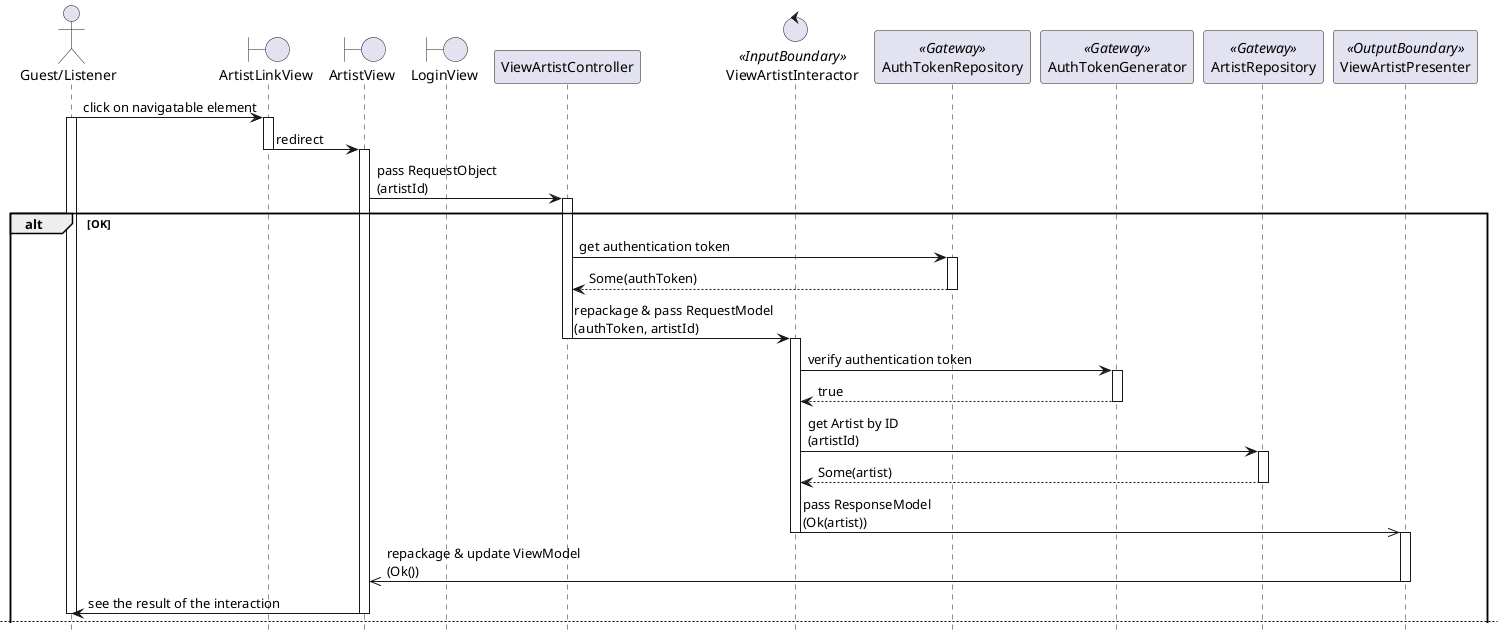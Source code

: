 @startuml

hide footbox
skinparam BackgroundColor transparent

actor "Guest/Listener"
boundary ArtistLinkView
boundary ArtistView
boundary LoginView
participant ViewArtistController
control ViewArtistInteractor <<InputBoundary>>
participant AuthTokenRepository <<Gateway>>
participant AuthTokenGenerator <<Gateway>>
participant ArtistRepository <<Gateway>>
participant ViewArtistPresenter <<OutputBoundary>>

"Guest/Listener" -> ArtistLinkView: click on navigatable element
activate "Guest/Listener"
activate ArtistLinkView

ArtistLinkView -> ArtistView: redirect
deactivate ArtistLinkView
activate ArtistView

ArtistView -> ViewArtistController: pass RequestObject\n(artistId)
activate ViewArtistController
    
alt OK
    ViewArtistController -> AuthTokenRepository: get authentication token
    activate AuthTokenRepository
    return Some(authToken)
    deactivate AuthTokenRepository

    ViewArtistController -> ViewArtistInteractor: repackage & pass RequestModel\n(authToken, artistId)
    deactivate ViewArtistController
    activate ViewArtistInteractor

    ViewArtistInteractor -> AuthTokenGenerator: verify authentication token
    activate AuthTokenGenerator
    return true
    deactivate AuthTokenGenerator

    ViewArtistInteractor -> ArtistRepository: get Artist by ID\n(artistId)
    activate ArtistRepository
    return Some(artist)
    deactivate ArtistRepository

    ViewArtistInteractor ->> ViewArtistPresenter: pass ResponseModel\n(Ok(artist))
    deactivate ViewArtistInteractor
    activate ViewArtistPresenter

    ViewArtistPresenter ->> ArtistView: repackage & update ViewModel\n(Ok())
    deactivate ViewArtistPresenter

    ArtistView -> "Guest/Listener": see the result of the interaction
    deactivate ArtistView
    deactivate "Guest/Listener"
    
    newpage

else Error: Authentication token not found
    ViewArtistController -> AuthTokenRepository: get authentication token
    activate ViewArtistController
    activate "Guest/Listener"
    activate ArtistView
    activate AuthTokenRepository
    return None
    deactivate AuthTokenRepository

    ViewArtistController -> LoginView: redirect
    deactivate ArtistView
    deactivate ViewArtistController
    activate LoginView

    LoginView -> "Guest/Listener": see the result of the interaction
    deactivate LoginView
    deactivate "Guest/Listener"
    
else Error: Authentication token invalid
    ViewArtistController -> AuthTokenRepository: get authentication token
    activate ViewArtistController
    activate "Guest/Listener"
    activate ArtistView
    activate AuthTokenRepository
    return Some(authToken)
    deactivate AuthTokenRepository

    ViewArtistController -> ViewArtistInteractor: repackage & pass RequestModel\n(authToken, artistId)
    deactivate ViewArtistController
    activate ViewArtistInteractor

    ViewArtistInteractor -> AuthTokenGenerator: verify authentication token
    activate AuthTokenGenerator
    return false
    deactivate AuthTokenGenerator

    ViewArtistInteractor ->> ViewArtistPresenter: pass ResponseModel\n(Err(AuthTokenInvalid))
    deactivate ViewArtistInteractor
    activate ViewArtistPresenter

    ViewArtistPresenter ->> ArtistView: repackage & update ViewModel\n(Err(AuthTokenInvalid))
    deactivate ViewArtistPresenter

    ArtistView -> LoginView: redirect
    deactivate ArtistView
    activate LoginView

    LoginView -> "Guest/Listener": see the result of the interaction
    deactivate LoginView
    deactivate "Guest/Listener"

else Error: Artist not found
    ViewArtistController -> AuthTokenRepository: get authentication token
    activate ViewArtistController
    activate "Guest/Listener"
    activate ArtistView
    activate AuthTokenRepository
    return Some(authToken)
    deactivate AuthTokenRepository

    ViewArtistController -> ViewArtistInteractor: repackage & pass RequestModel\n(authToken, artistId)
    deactivate ViewArtistController
    activate ViewArtistInteractor

    ViewArtistInteractor -> AuthTokenGenerator: verify authentication token
    activate AuthTokenGenerator
    return true
    deactivate AuthTokenGenerator

    ViewArtistInteractor -> ArtistRepository: get Artist by ID\n(artistId)
    activate ArtistRepository
    return None
    deactivate ArtistRepository

    ViewArtistInteractor ->> ViewArtistPresenter: pass ResponseModel\n(Err(ArtistNotFound))
    deactivate ViewArtistInteractor
    activate ViewArtistPresenter

    ViewArtistPresenter ->> ArtistView: repackage & update ViewModel\n(Err(ArtistNotFound))
    deactivate ViewArtistPresenter

    ArtistView -> "Guest/Listener": see the result of the interaction
    deactivate ArtistView
    deactivate "Guest/Listener"

end

@enduml

